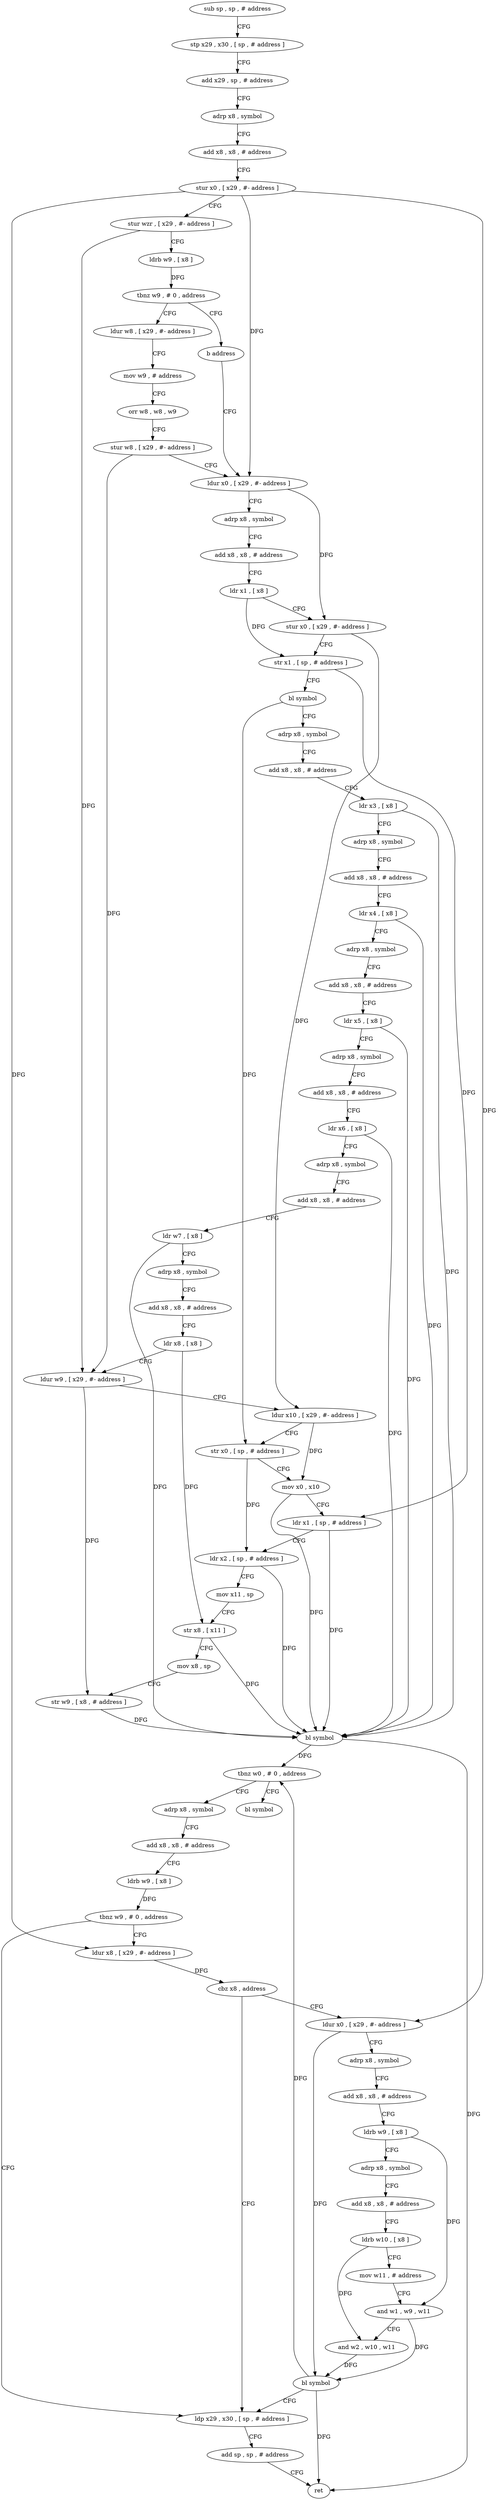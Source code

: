 digraph "func" {
"4219336" [label = "sub sp , sp , # address" ]
"4219340" [label = "stp x29 , x30 , [ sp , # address ]" ]
"4219344" [label = "add x29 , sp , # address" ]
"4219348" [label = "adrp x8 , symbol" ]
"4219352" [label = "add x8 , x8 , # address" ]
"4219356" [label = "stur x0 , [ x29 , #- address ]" ]
"4219360" [label = "stur wzr , [ x29 , #- address ]" ]
"4219364" [label = "ldrb w9 , [ x8 ]" ]
"4219368" [label = "tbnz w9 , # 0 , address" ]
"4219376" [label = "ldur w8 , [ x29 , #- address ]" ]
"4219372" [label = "b address" ]
"4219380" [label = "mov w9 , # address" ]
"4219384" [label = "orr w8 , w8 , w9" ]
"4219388" [label = "stur w8 , [ x29 , #- address ]" ]
"4219392" [label = "ldur x0 , [ x29 , #- address ]" ]
"4219544" [label = "adrp x8 , symbol" ]
"4219548" [label = "add x8 , x8 , # address" ]
"4219552" [label = "ldrb w9 , [ x8 ]" ]
"4219556" [label = "tbnz w9 , # 0 , address" ]
"4219612" [label = "ldp x29 , x30 , [ sp , # address ]" ]
"4219560" [label = "ldur x8 , [ x29 , #- address ]" ]
"4219540" [label = "bl symbol" ]
"4219396" [label = "adrp x8 , symbol" ]
"4219400" [label = "add x8 , x8 , # address" ]
"4219404" [label = "ldr x1 , [ x8 ]" ]
"4219408" [label = "stur x0 , [ x29 , #- address ]" ]
"4219412" [label = "str x1 , [ sp , # address ]" ]
"4219416" [label = "bl symbol" ]
"4219420" [label = "adrp x8 , symbol" ]
"4219424" [label = "add x8 , x8 , # address" ]
"4219428" [label = "ldr x3 , [ x8 ]" ]
"4219432" [label = "adrp x8 , symbol" ]
"4219436" [label = "add x8 , x8 , # address" ]
"4219440" [label = "ldr x4 , [ x8 ]" ]
"4219444" [label = "adrp x8 , symbol" ]
"4219448" [label = "add x8 , x8 , # address" ]
"4219452" [label = "ldr x5 , [ x8 ]" ]
"4219456" [label = "adrp x8 , symbol" ]
"4219460" [label = "add x8 , x8 , # address" ]
"4219464" [label = "ldr x6 , [ x8 ]" ]
"4219468" [label = "adrp x8 , symbol" ]
"4219472" [label = "add x8 , x8 , # address" ]
"4219476" [label = "ldr w7 , [ x8 ]" ]
"4219480" [label = "adrp x8 , symbol" ]
"4219484" [label = "add x8 , x8 , # address" ]
"4219488" [label = "ldr x8 , [ x8 ]" ]
"4219492" [label = "ldur w9 , [ x29 , #- address ]" ]
"4219496" [label = "ldur x10 , [ x29 , #- address ]" ]
"4219500" [label = "str x0 , [ sp , # address ]" ]
"4219504" [label = "mov x0 , x10" ]
"4219508" [label = "ldr x1 , [ sp , # address ]" ]
"4219512" [label = "ldr x2 , [ sp , # address ]" ]
"4219516" [label = "mov x11 , sp" ]
"4219520" [label = "str x8 , [ x11 ]" ]
"4219524" [label = "mov x8 , sp" ]
"4219528" [label = "str w9 , [ x8 , # address ]" ]
"4219532" [label = "bl symbol" ]
"4219536" [label = "tbnz w0 , # 0 , address" ]
"4219616" [label = "add sp , sp , # address" ]
"4219620" [label = "ret" ]
"4219564" [label = "cbz x8 , address" ]
"4219568" [label = "ldur x0 , [ x29 , #- address ]" ]
"4219572" [label = "adrp x8 , symbol" ]
"4219576" [label = "add x8 , x8 , # address" ]
"4219580" [label = "ldrb w9 , [ x8 ]" ]
"4219584" [label = "adrp x8 , symbol" ]
"4219588" [label = "add x8 , x8 , # address" ]
"4219592" [label = "ldrb w10 , [ x8 ]" ]
"4219596" [label = "mov w11 , # address" ]
"4219600" [label = "and w1 , w9 , w11" ]
"4219604" [label = "and w2 , w10 , w11" ]
"4219608" [label = "bl symbol" ]
"4219336" -> "4219340" [ label = "CFG" ]
"4219340" -> "4219344" [ label = "CFG" ]
"4219344" -> "4219348" [ label = "CFG" ]
"4219348" -> "4219352" [ label = "CFG" ]
"4219352" -> "4219356" [ label = "CFG" ]
"4219356" -> "4219360" [ label = "CFG" ]
"4219356" -> "4219392" [ label = "DFG" ]
"4219356" -> "4219560" [ label = "DFG" ]
"4219356" -> "4219568" [ label = "DFG" ]
"4219360" -> "4219364" [ label = "CFG" ]
"4219360" -> "4219492" [ label = "DFG" ]
"4219364" -> "4219368" [ label = "DFG" ]
"4219368" -> "4219376" [ label = "CFG" ]
"4219368" -> "4219372" [ label = "CFG" ]
"4219376" -> "4219380" [ label = "CFG" ]
"4219372" -> "4219392" [ label = "CFG" ]
"4219380" -> "4219384" [ label = "CFG" ]
"4219384" -> "4219388" [ label = "CFG" ]
"4219388" -> "4219392" [ label = "CFG" ]
"4219388" -> "4219492" [ label = "DFG" ]
"4219392" -> "4219396" [ label = "CFG" ]
"4219392" -> "4219408" [ label = "DFG" ]
"4219544" -> "4219548" [ label = "CFG" ]
"4219548" -> "4219552" [ label = "CFG" ]
"4219552" -> "4219556" [ label = "DFG" ]
"4219556" -> "4219612" [ label = "CFG" ]
"4219556" -> "4219560" [ label = "CFG" ]
"4219612" -> "4219616" [ label = "CFG" ]
"4219560" -> "4219564" [ label = "DFG" ]
"4219396" -> "4219400" [ label = "CFG" ]
"4219400" -> "4219404" [ label = "CFG" ]
"4219404" -> "4219408" [ label = "CFG" ]
"4219404" -> "4219412" [ label = "DFG" ]
"4219408" -> "4219412" [ label = "CFG" ]
"4219408" -> "4219496" [ label = "DFG" ]
"4219412" -> "4219416" [ label = "CFG" ]
"4219412" -> "4219508" [ label = "DFG" ]
"4219416" -> "4219420" [ label = "CFG" ]
"4219416" -> "4219500" [ label = "DFG" ]
"4219420" -> "4219424" [ label = "CFG" ]
"4219424" -> "4219428" [ label = "CFG" ]
"4219428" -> "4219432" [ label = "CFG" ]
"4219428" -> "4219532" [ label = "DFG" ]
"4219432" -> "4219436" [ label = "CFG" ]
"4219436" -> "4219440" [ label = "CFG" ]
"4219440" -> "4219444" [ label = "CFG" ]
"4219440" -> "4219532" [ label = "DFG" ]
"4219444" -> "4219448" [ label = "CFG" ]
"4219448" -> "4219452" [ label = "CFG" ]
"4219452" -> "4219456" [ label = "CFG" ]
"4219452" -> "4219532" [ label = "DFG" ]
"4219456" -> "4219460" [ label = "CFG" ]
"4219460" -> "4219464" [ label = "CFG" ]
"4219464" -> "4219468" [ label = "CFG" ]
"4219464" -> "4219532" [ label = "DFG" ]
"4219468" -> "4219472" [ label = "CFG" ]
"4219472" -> "4219476" [ label = "CFG" ]
"4219476" -> "4219480" [ label = "CFG" ]
"4219476" -> "4219532" [ label = "DFG" ]
"4219480" -> "4219484" [ label = "CFG" ]
"4219484" -> "4219488" [ label = "CFG" ]
"4219488" -> "4219492" [ label = "CFG" ]
"4219488" -> "4219520" [ label = "DFG" ]
"4219492" -> "4219496" [ label = "CFG" ]
"4219492" -> "4219528" [ label = "DFG" ]
"4219496" -> "4219500" [ label = "CFG" ]
"4219496" -> "4219504" [ label = "DFG" ]
"4219500" -> "4219504" [ label = "CFG" ]
"4219500" -> "4219512" [ label = "DFG" ]
"4219504" -> "4219508" [ label = "CFG" ]
"4219504" -> "4219532" [ label = "DFG" ]
"4219508" -> "4219512" [ label = "CFG" ]
"4219508" -> "4219532" [ label = "DFG" ]
"4219512" -> "4219516" [ label = "CFG" ]
"4219512" -> "4219532" [ label = "DFG" ]
"4219516" -> "4219520" [ label = "CFG" ]
"4219520" -> "4219524" [ label = "CFG" ]
"4219520" -> "4219532" [ label = "DFG" ]
"4219524" -> "4219528" [ label = "CFG" ]
"4219528" -> "4219532" [ label = "DFG" ]
"4219532" -> "4219536" [ label = "DFG" ]
"4219532" -> "4219620" [ label = "DFG" ]
"4219536" -> "4219544" [ label = "CFG" ]
"4219536" -> "4219540" [ label = "CFG" ]
"4219616" -> "4219620" [ label = "CFG" ]
"4219564" -> "4219612" [ label = "CFG" ]
"4219564" -> "4219568" [ label = "CFG" ]
"4219568" -> "4219572" [ label = "CFG" ]
"4219568" -> "4219608" [ label = "DFG" ]
"4219572" -> "4219576" [ label = "CFG" ]
"4219576" -> "4219580" [ label = "CFG" ]
"4219580" -> "4219584" [ label = "CFG" ]
"4219580" -> "4219600" [ label = "DFG" ]
"4219584" -> "4219588" [ label = "CFG" ]
"4219588" -> "4219592" [ label = "CFG" ]
"4219592" -> "4219596" [ label = "CFG" ]
"4219592" -> "4219604" [ label = "DFG" ]
"4219596" -> "4219600" [ label = "CFG" ]
"4219600" -> "4219604" [ label = "CFG" ]
"4219600" -> "4219608" [ label = "DFG" ]
"4219604" -> "4219608" [ label = "DFG" ]
"4219608" -> "4219612" [ label = "CFG" ]
"4219608" -> "4219536" [ label = "DFG" ]
"4219608" -> "4219620" [ label = "DFG" ]
}
